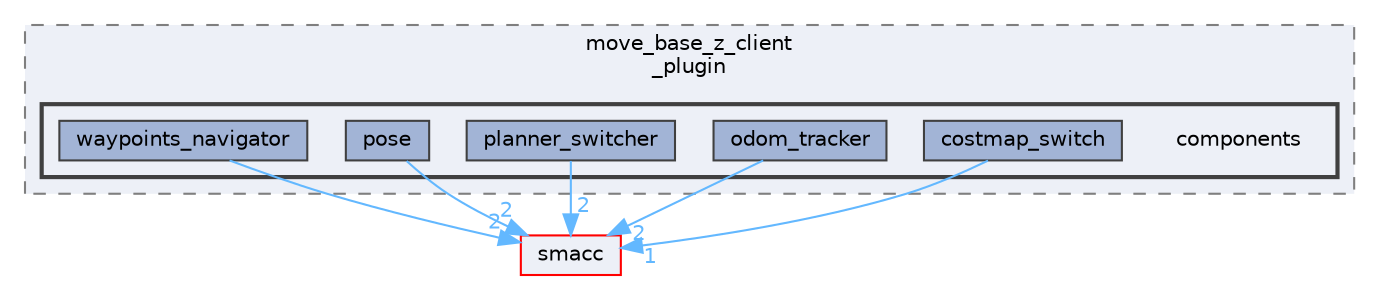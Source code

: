 digraph "smacc_client_library/move_base_z_client/move_base_z_client_plugin/include/move_base_z_client_plugin/components"
{
 // LATEX_PDF_SIZE
  bgcolor="transparent";
  edge [fontname=Helvetica,fontsize=10,labelfontname=Helvetica,labelfontsize=10];
  node [fontname=Helvetica,fontsize=10,shape=box,height=0.2,width=0.4];
  compound=true
  subgraph clusterdir_b0d040e75ed93cb3cbb3a43e708023ee {
    graph [ bgcolor="#edf0f7", pencolor="grey50", label="move_base_z_client\l_plugin", fontname=Helvetica,fontsize=10 style="filled,dashed", URL="dir_b0d040e75ed93cb3cbb3a43e708023ee.html",tooltip=""]
  subgraph clusterdir_0356d6e507c87c88329bad404c445d06 {
    graph [ bgcolor="#edf0f7", pencolor="grey25", label="", fontname=Helvetica,fontsize=10 style="filled,bold", URL="dir_0356d6e507c87c88329bad404c445d06.html",tooltip=""]
    dir_0356d6e507c87c88329bad404c445d06 [shape=plaintext, label="components"];
  dir_9cb79fdd8ba140f3073b57cb4999ab08 [label="costmap_switch", fillcolor="#a2b4d6", color="grey25", style="filled", URL="dir_9cb79fdd8ba140f3073b57cb4999ab08.html",tooltip=""];
  dir_663c9a0e2bfa77ead255a1337e43004b [label="odom_tracker", fillcolor="#a2b4d6", color="grey25", style="filled", URL="dir_663c9a0e2bfa77ead255a1337e43004b.html",tooltip=""];
  dir_af856222e4cd061d6e4b1c93ff6b8fd0 [label="planner_switcher", fillcolor="#a2b4d6", color="grey25", style="filled", URL="dir_af856222e4cd061d6e4b1c93ff6b8fd0.html",tooltip=""];
  dir_e84d37695363ff769ea7ae58a9390b23 [label="pose", fillcolor="#a2b4d6", color="grey25", style="filled", URL="dir_e84d37695363ff769ea7ae58a9390b23.html",tooltip=""];
  dir_a3fb6bd3365e7d279943f15de08c0587 [label="waypoints_navigator", fillcolor="#a2b4d6", color="grey25", style="filled", URL="dir_a3fb6bd3365e7d279943f15de08c0587.html",tooltip=""];
  }
  }
  dir_6e3e4532ae0db906acb0c92fce514b9e [label="smacc", fillcolor="#edf0f7", color="red", style="filled", URL="dir_6e3e4532ae0db906acb0c92fce514b9e.html",tooltip=""];
  dir_9cb79fdd8ba140f3073b57cb4999ab08->dir_6e3e4532ae0db906acb0c92fce514b9e [headlabel="1", labeldistance=1.5 headhref="dir_000024_000090.html" color="steelblue1" fontcolor="steelblue1"];
  dir_663c9a0e2bfa77ead255a1337e43004b->dir_6e3e4532ae0db906acb0c92fce514b9e [headlabel="2", labeldistance=1.5 headhref="dir_000076_000090.html" color="steelblue1" fontcolor="steelblue1"];
  dir_af856222e4cd061d6e4b1c93ff6b8fd0->dir_6e3e4532ae0db906acb0c92fce514b9e [headlabel="2", labeldistance=1.5 headhref="dir_000078_000090.html" color="steelblue1" fontcolor="steelblue1"];
  dir_e84d37695363ff769ea7ae58a9390b23->dir_6e3e4532ae0db906acb0c92fce514b9e [headlabel="2", labeldistance=1.5 headhref="dir_000080_000090.html" color="steelblue1" fontcolor="steelblue1"];
  dir_a3fb6bd3365e7d279943f15de08c0587->dir_6e3e4532ae0db906acb0c92fce514b9e [headlabel="2", labeldistance=1.5 headhref="dir_000131_000090.html" color="steelblue1" fontcolor="steelblue1"];
}
